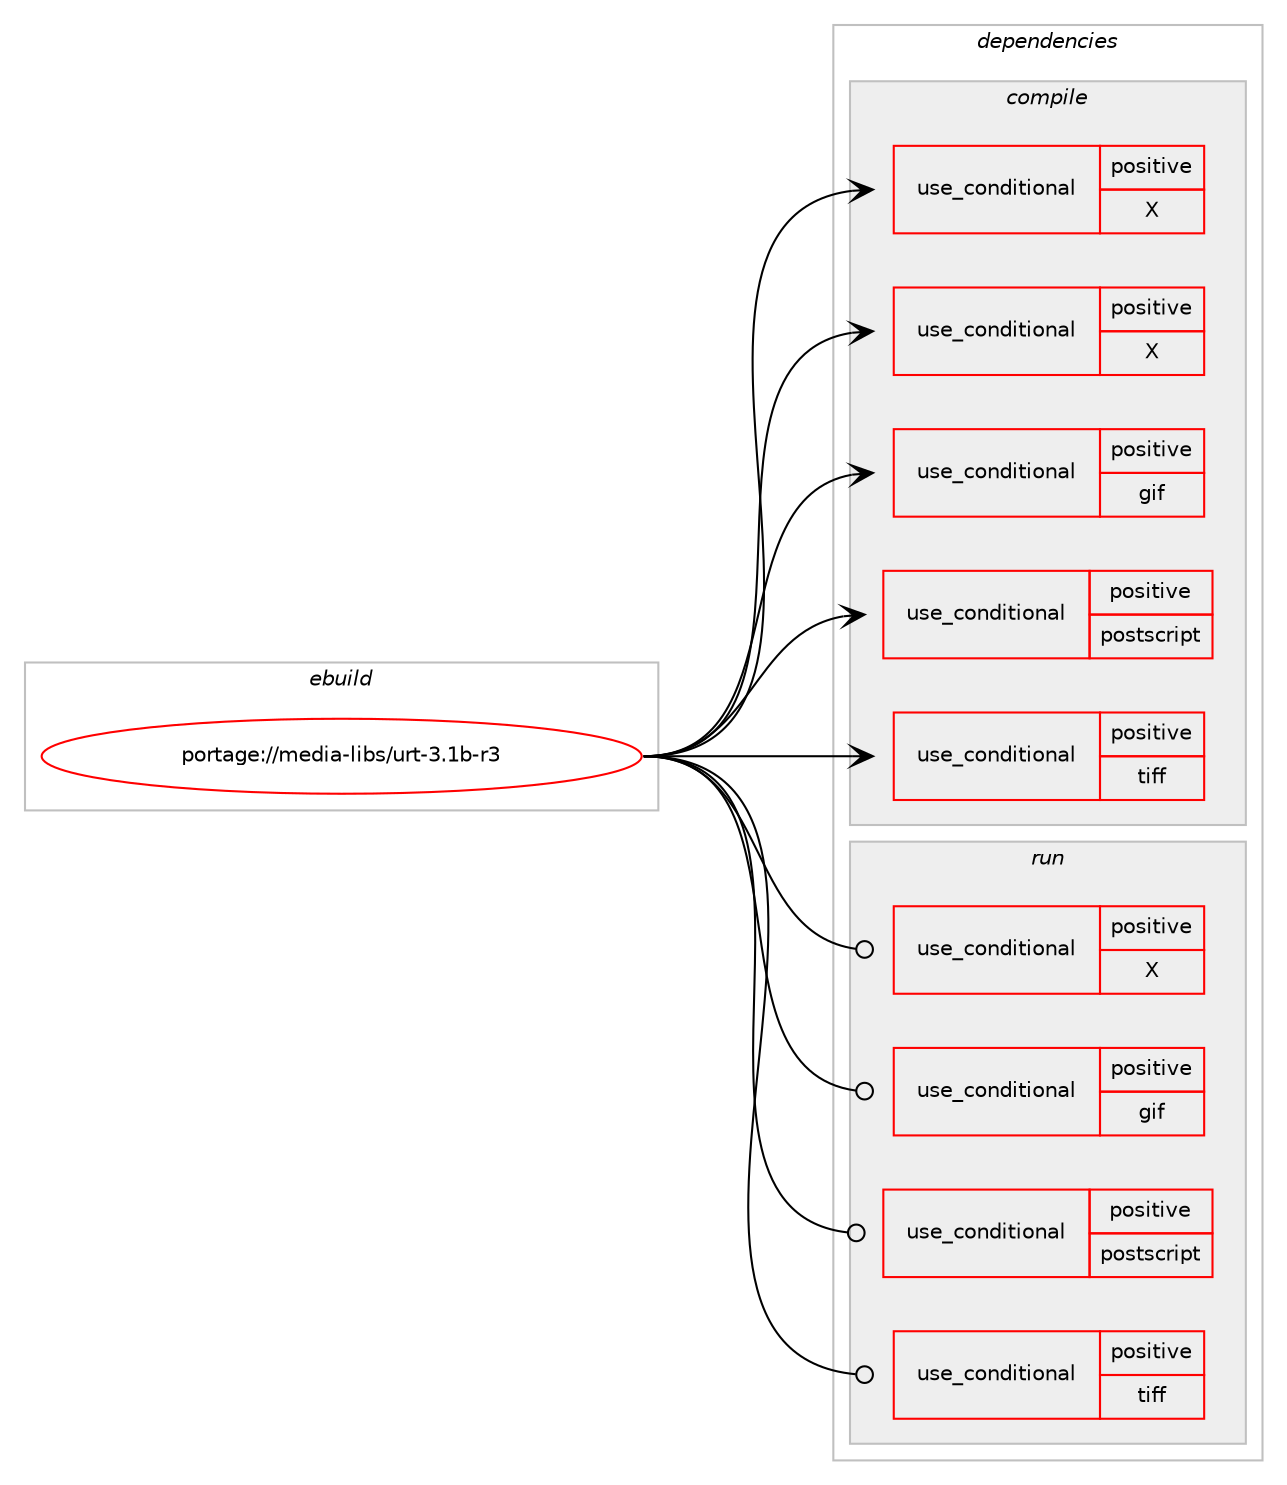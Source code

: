 digraph prolog {

# *************
# Graph options
# *************

newrank=true;
concentrate=true;
compound=true;
graph [rankdir=LR,fontname=Helvetica,fontsize=10,ranksep=1.5];#, ranksep=2.5, nodesep=0.2];
edge  [arrowhead=vee];
node  [fontname=Helvetica,fontsize=10];

# **********
# The ebuild
# **********

subgraph cluster_leftcol {
color=gray;
rank=same;
label=<<i>ebuild</i>>;
id [label="portage://media-libs/urt-3.1b-r3", color=red, width=4, href="../media-libs/urt-3.1b-r3.svg"];
}

# ****************
# The dependencies
# ****************

subgraph cluster_midcol {
color=gray;
label=<<i>dependencies</i>>;
subgraph cluster_compile {
fillcolor="#eeeeee";
style=filled;
label=<<i>compile</i>>;
subgraph cond76047 {
dependency159108 [label=<<TABLE BORDER="0" CELLBORDER="1" CELLSPACING="0" CELLPADDING="4"><TR><TD ROWSPAN="3" CELLPADDING="10">use_conditional</TD></TR><TR><TD>positive</TD></TR><TR><TD>X</TD></TR></TABLE>>, shape=none, color=red];
# *** BEGIN UNKNOWN DEPENDENCY TYPE (TODO) ***
# dependency159108 -> package_dependency(portage://media-libs/urt-3.1b-r3,install,no,x11-base,xorg-proto,none,[,,],[],[])
# *** END UNKNOWN DEPENDENCY TYPE (TODO) ***

}
id:e -> dependency159108:w [weight=20,style="solid",arrowhead="vee"];
subgraph cond76048 {
dependency159109 [label=<<TABLE BORDER="0" CELLBORDER="1" CELLSPACING="0" CELLPADDING="4"><TR><TD ROWSPAN="3" CELLPADDING="10">use_conditional</TD></TR><TR><TD>positive</TD></TR><TR><TD>X</TD></TR></TABLE>>, shape=none, color=red];
# *** BEGIN UNKNOWN DEPENDENCY TYPE (TODO) ***
# dependency159109 -> package_dependency(portage://media-libs/urt-3.1b-r3,install,no,x11-libs,libXext,none,[,,],[],[])
# *** END UNKNOWN DEPENDENCY TYPE (TODO) ***

}
id:e -> dependency159109:w [weight=20,style="solid",arrowhead="vee"];
subgraph cond76049 {
dependency159110 [label=<<TABLE BORDER="0" CELLBORDER="1" CELLSPACING="0" CELLPADDING="4"><TR><TD ROWSPAN="3" CELLPADDING="10">use_conditional</TD></TR><TR><TD>positive</TD></TR><TR><TD>gif</TD></TR></TABLE>>, shape=none, color=red];
# *** BEGIN UNKNOWN DEPENDENCY TYPE (TODO) ***
# dependency159110 -> package_dependency(portage://media-libs/urt-3.1b-r3,install,no,media-libs,giflib,none,[,,],[],[])
# *** END UNKNOWN DEPENDENCY TYPE (TODO) ***

}
id:e -> dependency159110:w [weight=20,style="solid",arrowhead="vee"];
subgraph cond76050 {
dependency159111 [label=<<TABLE BORDER="0" CELLBORDER="1" CELLSPACING="0" CELLPADDING="4"><TR><TD ROWSPAN="3" CELLPADDING="10">use_conditional</TD></TR><TR><TD>positive</TD></TR><TR><TD>postscript</TD></TR></TABLE>>, shape=none, color=red];
# *** BEGIN UNKNOWN DEPENDENCY TYPE (TODO) ***
# dependency159111 -> package_dependency(portage://media-libs/urt-3.1b-r3,install,no,app-text,ghostscript-gpl,none,[,,],[],[])
# *** END UNKNOWN DEPENDENCY TYPE (TODO) ***

}
id:e -> dependency159111:w [weight=20,style="solid",arrowhead="vee"];
subgraph cond76051 {
dependency159112 [label=<<TABLE BORDER="0" CELLBORDER="1" CELLSPACING="0" CELLPADDING="4"><TR><TD ROWSPAN="3" CELLPADDING="10">use_conditional</TD></TR><TR><TD>positive</TD></TR><TR><TD>tiff</TD></TR></TABLE>>, shape=none, color=red];
# *** BEGIN UNKNOWN DEPENDENCY TYPE (TODO) ***
# dependency159112 -> package_dependency(portage://media-libs/urt-3.1b-r3,install,no,media-libs,tiff,none,[,,],any_same_slot,[])
# *** END UNKNOWN DEPENDENCY TYPE (TODO) ***

}
id:e -> dependency159112:w [weight=20,style="solid",arrowhead="vee"];
}
subgraph cluster_compileandrun {
fillcolor="#eeeeee";
style=filled;
label=<<i>compile and run</i>>;
}
subgraph cluster_run {
fillcolor="#eeeeee";
style=filled;
label=<<i>run</i>>;
subgraph cond76052 {
dependency159113 [label=<<TABLE BORDER="0" CELLBORDER="1" CELLSPACING="0" CELLPADDING="4"><TR><TD ROWSPAN="3" CELLPADDING="10">use_conditional</TD></TR><TR><TD>positive</TD></TR><TR><TD>X</TD></TR></TABLE>>, shape=none, color=red];
# *** BEGIN UNKNOWN DEPENDENCY TYPE (TODO) ***
# dependency159113 -> package_dependency(portage://media-libs/urt-3.1b-r3,run,no,x11-libs,libXext,none,[,,],[],[])
# *** END UNKNOWN DEPENDENCY TYPE (TODO) ***

}
id:e -> dependency159113:w [weight=20,style="solid",arrowhead="odot"];
subgraph cond76053 {
dependency159114 [label=<<TABLE BORDER="0" CELLBORDER="1" CELLSPACING="0" CELLPADDING="4"><TR><TD ROWSPAN="3" CELLPADDING="10">use_conditional</TD></TR><TR><TD>positive</TD></TR><TR><TD>gif</TD></TR></TABLE>>, shape=none, color=red];
# *** BEGIN UNKNOWN DEPENDENCY TYPE (TODO) ***
# dependency159114 -> package_dependency(portage://media-libs/urt-3.1b-r3,run,no,media-libs,giflib,none,[,,],[],[])
# *** END UNKNOWN DEPENDENCY TYPE (TODO) ***

}
id:e -> dependency159114:w [weight=20,style="solid",arrowhead="odot"];
subgraph cond76054 {
dependency159115 [label=<<TABLE BORDER="0" CELLBORDER="1" CELLSPACING="0" CELLPADDING="4"><TR><TD ROWSPAN="3" CELLPADDING="10">use_conditional</TD></TR><TR><TD>positive</TD></TR><TR><TD>postscript</TD></TR></TABLE>>, shape=none, color=red];
# *** BEGIN UNKNOWN DEPENDENCY TYPE (TODO) ***
# dependency159115 -> package_dependency(portage://media-libs/urt-3.1b-r3,run,no,app-text,ghostscript-gpl,none,[,,],[],[])
# *** END UNKNOWN DEPENDENCY TYPE (TODO) ***

}
id:e -> dependency159115:w [weight=20,style="solid",arrowhead="odot"];
subgraph cond76055 {
dependency159116 [label=<<TABLE BORDER="0" CELLBORDER="1" CELLSPACING="0" CELLPADDING="4"><TR><TD ROWSPAN="3" CELLPADDING="10">use_conditional</TD></TR><TR><TD>positive</TD></TR><TR><TD>tiff</TD></TR></TABLE>>, shape=none, color=red];
# *** BEGIN UNKNOWN DEPENDENCY TYPE (TODO) ***
# dependency159116 -> package_dependency(portage://media-libs/urt-3.1b-r3,run,no,media-libs,tiff,none,[,,],any_same_slot,[])
# *** END UNKNOWN DEPENDENCY TYPE (TODO) ***

}
id:e -> dependency159116:w [weight=20,style="solid",arrowhead="odot"];
}
}

# **************
# The candidates
# **************

subgraph cluster_choices {
rank=same;
color=gray;
label=<<i>candidates</i>>;

}

}

